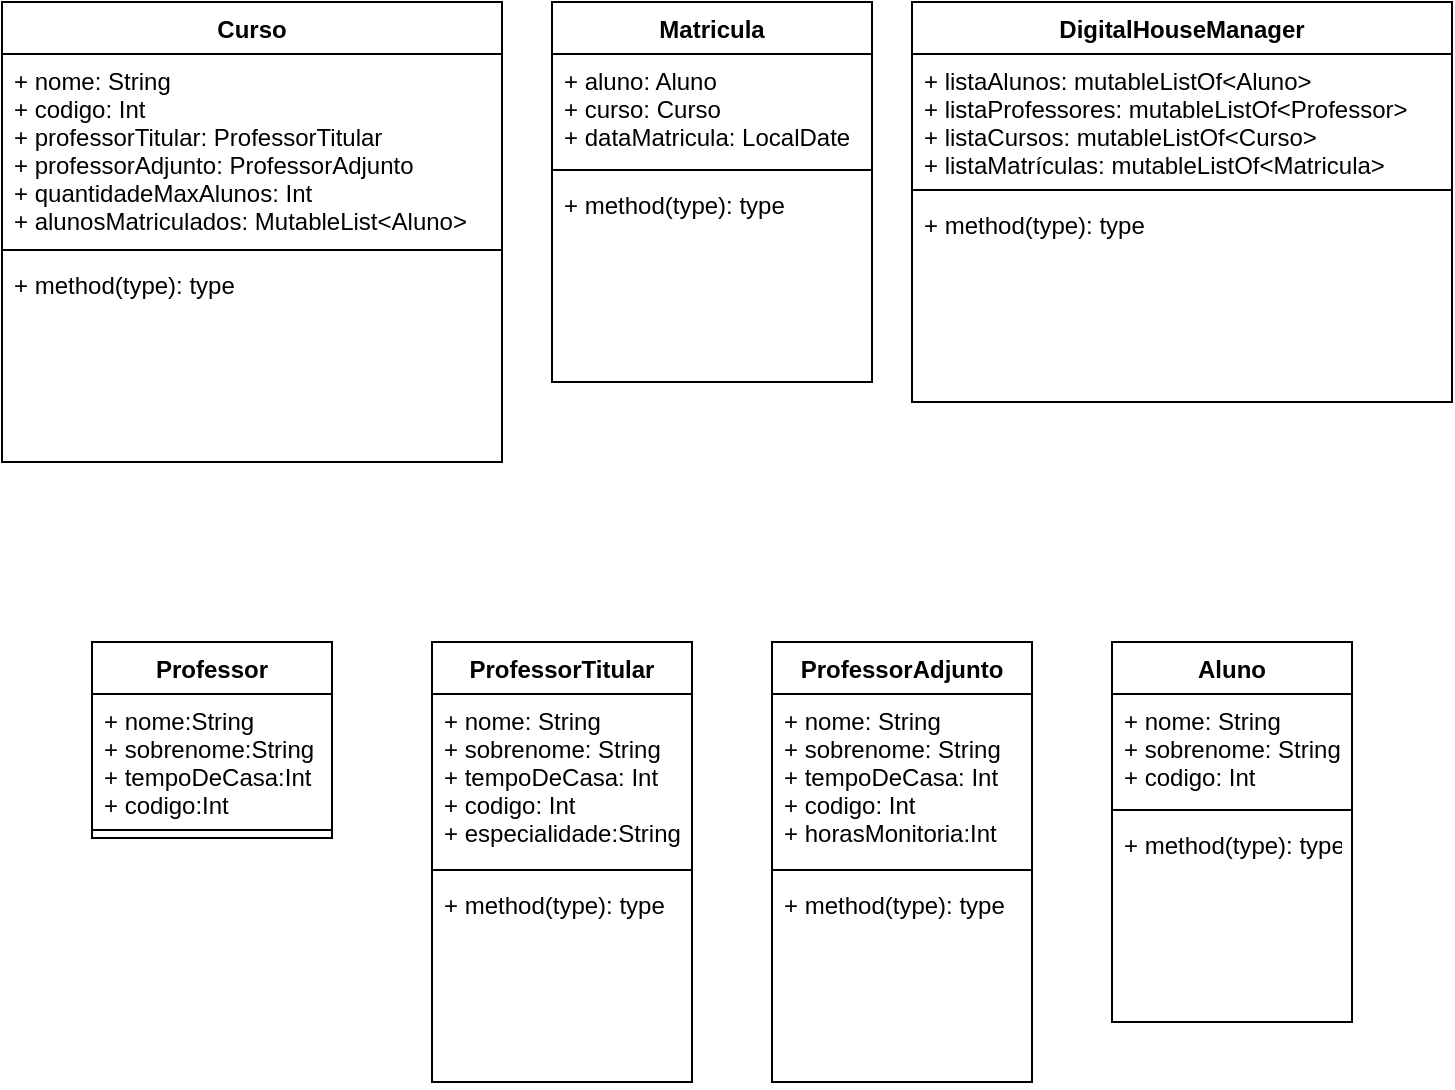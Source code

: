 <mxfile version="13.7.7" type="device"><diagram id="oCqoKBX4WBOetDC1TT0p" name="Page-1"><mxGraphModel dx="1182" dy="582" grid="1" gridSize="10" guides="1" tooltips="1" connect="1" arrows="1" fold="1" page="1" pageScale="1" pageWidth="827" pageHeight="1169" math="0" shadow="0"><root><mxCell id="0"/><mxCell id="1" parent="0"/><mxCell id="mv_1ZgMUMFs2QEhp986Q-17" value="Professor" style="swimlane;fontStyle=1;align=center;verticalAlign=top;childLayout=stackLayout;horizontal=1;startSize=26;horizontalStack=0;resizeParent=1;resizeParentMax=0;resizeLast=0;collapsible=1;marginBottom=0;" parent="1" vertex="1"><mxGeometry x="80" y="370" width="120" height="98" as="geometry"/></mxCell><mxCell id="mv_1ZgMUMFs2QEhp986Q-18" value="+ nome:String&#10;+ sobrenome:String&#10;+ tempoDeCasa:Int&#10;+ codigo:Int" style="text;strokeColor=none;fillColor=none;align=left;verticalAlign=top;spacingLeft=4;spacingRight=4;overflow=hidden;rotatable=0;points=[[0,0.5],[1,0.5]];portConstraint=eastwest;" parent="mv_1ZgMUMFs2QEhp986Q-17" vertex="1"><mxGeometry y="26" width="120" height="64" as="geometry"/></mxCell><mxCell id="mv_1ZgMUMFs2QEhp986Q-19" value="" style="line;strokeWidth=1;fillColor=none;align=left;verticalAlign=middle;spacingTop=-1;spacingLeft=3;spacingRight=3;rotatable=0;labelPosition=right;points=[];portConstraint=eastwest;" parent="mv_1ZgMUMFs2QEhp986Q-17" vertex="1"><mxGeometry y="90" width="120" height="8" as="geometry"/></mxCell><mxCell id="mv_1ZgMUMFs2QEhp986Q-21" value="ProfessorTitular" style="swimlane;fontStyle=1;align=center;verticalAlign=top;childLayout=stackLayout;horizontal=1;startSize=26;horizontalStack=0;resizeParent=1;resizeParentMax=0;resizeLast=0;collapsible=1;marginBottom=0;" parent="1" vertex="1"><mxGeometry x="250" y="370" width="130" height="220" as="geometry"/></mxCell><mxCell id="mv_1ZgMUMFs2QEhp986Q-22" value="+ nome: String&#10;+ sobrenome: String&#10;+ tempoDeCasa: Int&#10;+ codigo: Int&#10;+ especialidade:String" style="text;strokeColor=none;fillColor=none;align=left;verticalAlign=top;spacingLeft=4;spacingRight=4;overflow=hidden;rotatable=0;points=[[0,0.5],[1,0.5]];portConstraint=eastwest;" parent="mv_1ZgMUMFs2QEhp986Q-21" vertex="1"><mxGeometry y="26" width="130" height="84" as="geometry"/></mxCell><mxCell id="mv_1ZgMUMFs2QEhp986Q-23" value="" style="line;strokeWidth=1;fillColor=none;align=left;verticalAlign=middle;spacingTop=-1;spacingLeft=3;spacingRight=3;rotatable=0;labelPosition=right;points=[];portConstraint=eastwest;" parent="mv_1ZgMUMFs2QEhp986Q-21" vertex="1"><mxGeometry y="110" width="130" height="8" as="geometry"/></mxCell><mxCell id="mv_1ZgMUMFs2QEhp986Q-24" value="+ method(type): type" style="text;strokeColor=none;fillColor=none;align=left;verticalAlign=top;spacingLeft=4;spacingRight=4;overflow=hidden;rotatable=0;points=[[0,0.5],[1,0.5]];portConstraint=eastwest;" parent="mv_1ZgMUMFs2QEhp986Q-21" vertex="1"><mxGeometry y="118" width="130" height="102" as="geometry"/></mxCell><mxCell id="mv_1ZgMUMFs2QEhp986Q-25" value="ProfessorAdjunto" style="swimlane;fontStyle=1;align=center;verticalAlign=top;childLayout=stackLayout;horizontal=1;startSize=26;horizontalStack=0;resizeParent=1;resizeParentMax=0;resizeLast=0;collapsible=1;marginBottom=0;" parent="1" vertex="1"><mxGeometry x="420" y="370" width="130" height="220" as="geometry"/></mxCell><mxCell id="mv_1ZgMUMFs2QEhp986Q-26" value="+ nome: String&#10;+ sobrenome: String&#10;+ tempoDeCasa: Int&#10;+ codigo: Int&#10;+ horasMonitoria:Int" style="text;strokeColor=none;fillColor=none;align=left;verticalAlign=top;spacingLeft=4;spacingRight=4;overflow=hidden;rotatable=0;points=[[0,0.5],[1,0.5]];portConstraint=eastwest;" parent="mv_1ZgMUMFs2QEhp986Q-25" vertex="1"><mxGeometry y="26" width="130" height="84" as="geometry"/></mxCell><mxCell id="mv_1ZgMUMFs2QEhp986Q-27" value="" style="line;strokeWidth=1;fillColor=none;align=left;verticalAlign=middle;spacingTop=-1;spacingLeft=3;spacingRight=3;rotatable=0;labelPosition=right;points=[];portConstraint=eastwest;" parent="mv_1ZgMUMFs2QEhp986Q-25" vertex="1"><mxGeometry y="110" width="130" height="8" as="geometry"/></mxCell><mxCell id="mv_1ZgMUMFs2QEhp986Q-28" value="+ method(type): type" style="text;strokeColor=none;fillColor=none;align=left;verticalAlign=top;spacingLeft=4;spacingRight=4;overflow=hidden;rotatable=0;points=[[0,0.5],[1,0.5]];portConstraint=eastwest;" parent="mv_1ZgMUMFs2QEhp986Q-25" vertex="1"><mxGeometry y="118" width="130" height="102" as="geometry"/></mxCell><mxCell id="mv_1ZgMUMFs2QEhp986Q-1" value="Aluno" style="swimlane;fontStyle=1;align=center;verticalAlign=top;childLayout=stackLayout;horizontal=1;startSize=26;horizontalStack=0;resizeParent=1;resizeParentMax=0;resizeLast=0;collapsible=1;marginBottom=0;" parent="1" vertex="1"><mxGeometry x="590" y="370" width="120" height="190" as="geometry"/></mxCell><mxCell id="mv_1ZgMUMFs2QEhp986Q-2" value="+ nome: String&#10;+ sobrenome: String&#10;+ codigo: Int" style="text;strokeColor=none;fillColor=none;align=left;verticalAlign=top;spacingLeft=4;spacingRight=4;overflow=hidden;rotatable=0;points=[[0,0.5],[1,0.5]];portConstraint=eastwest;" parent="mv_1ZgMUMFs2QEhp986Q-1" vertex="1"><mxGeometry y="26" width="120" height="54" as="geometry"/></mxCell><mxCell id="mv_1ZgMUMFs2QEhp986Q-3" value="" style="line;strokeWidth=1;fillColor=none;align=left;verticalAlign=middle;spacingTop=-1;spacingLeft=3;spacingRight=3;rotatable=0;labelPosition=right;points=[];portConstraint=eastwest;" parent="mv_1ZgMUMFs2QEhp986Q-1" vertex="1"><mxGeometry y="80" width="120" height="8" as="geometry"/></mxCell><mxCell id="mv_1ZgMUMFs2QEhp986Q-4" value="+ method(type): type" style="text;strokeColor=none;fillColor=none;align=left;verticalAlign=top;spacingLeft=4;spacingRight=4;overflow=hidden;rotatable=0;points=[[0,0.5],[1,0.5]];portConstraint=eastwest;" parent="mv_1ZgMUMFs2QEhp986Q-1" vertex="1"><mxGeometry y="88" width="120" height="102" as="geometry"/></mxCell><mxCell id="mv_1ZgMUMFs2QEhp986Q-5" value="Curso" style="swimlane;fontStyle=1;align=center;verticalAlign=top;childLayout=stackLayout;horizontal=1;startSize=26;horizontalStack=0;resizeParent=1;resizeParentMax=0;resizeLast=0;collapsible=1;marginBottom=0;" parent="1" vertex="1"><mxGeometry x="35" y="50" width="250" height="230" as="geometry"/></mxCell><mxCell id="mv_1ZgMUMFs2QEhp986Q-6" value="+ nome: String&#10;+ codigo: Int&#10;+ professorTitular: ProfessorTitular&#10;+ professorAdjunto: ProfessorAdjunto&#10;+ quantidadeMaxAlunos: Int&#10;+ alunosMatriculados: MutableList&lt;Aluno&gt;" style="text;strokeColor=none;fillColor=none;align=left;verticalAlign=top;spacingLeft=4;spacingRight=4;overflow=hidden;rotatable=0;points=[[0,0.5],[1,0.5]];portConstraint=eastwest;" parent="mv_1ZgMUMFs2QEhp986Q-5" vertex="1"><mxGeometry y="26" width="250" height="94" as="geometry"/></mxCell><mxCell id="mv_1ZgMUMFs2QEhp986Q-7" value="" style="line;strokeWidth=1;fillColor=none;align=left;verticalAlign=middle;spacingTop=-1;spacingLeft=3;spacingRight=3;rotatable=0;labelPosition=right;points=[];portConstraint=eastwest;" parent="mv_1ZgMUMFs2QEhp986Q-5" vertex="1"><mxGeometry y="120" width="250" height="8" as="geometry"/></mxCell><mxCell id="mv_1ZgMUMFs2QEhp986Q-8" value="+ method(type): type" style="text;strokeColor=none;fillColor=none;align=left;verticalAlign=top;spacingLeft=4;spacingRight=4;overflow=hidden;rotatable=0;points=[[0,0.5],[1,0.5]];portConstraint=eastwest;" parent="mv_1ZgMUMFs2QEhp986Q-5" vertex="1"><mxGeometry y="128" width="250" height="102" as="geometry"/></mxCell><mxCell id="mv_1ZgMUMFs2QEhp986Q-9" value="Matricula" style="swimlane;fontStyle=1;align=center;verticalAlign=top;childLayout=stackLayout;horizontal=1;startSize=26;horizontalStack=0;resizeParent=1;resizeParentMax=0;resizeLast=0;collapsible=1;marginBottom=0;" parent="1" vertex="1"><mxGeometry x="310" y="50" width="160" height="190" as="geometry"/></mxCell><mxCell id="mv_1ZgMUMFs2QEhp986Q-10" value="+ aluno: Aluno&#10;+ curso: Curso&#10;+ dataMatricula: LocalDate" style="text;strokeColor=none;fillColor=none;align=left;verticalAlign=top;spacingLeft=4;spacingRight=4;overflow=hidden;rotatable=0;points=[[0,0.5],[1,0.5]];portConstraint=eastwest;" parent="mv_1ZgMUMFs2QEhp986Q-9" vertex="1"><mxGeometry y="26" width="160" height="54" as="geometry"/></mxCell><mxCell id="mv_1ZgMUMFs2QEhp986Q-11" value="" style="line;strokeWidth=1;fillColor=none;align=left;verticalAlign=middle;spacingTop=-1;spacingLeft=3;spacingRight=3;rotatable=0;labelPosition=right;points=[];portConstraint=eastwest;" parent="mv_1ZgMUMFs2QEhp986Q-9" vertex="1"><mxGeometry y="80" width="160" height="8" as="geometry"/></mxCell><mxCell id="mv_1ZgMUMFs2QEhp986Q-12" value="+ method(type): type" style="text;strokeColor=none;fillColor=none;align=left;verticalAlign=top;spacingLeft=4;spacingRight=4;overflow=hidden;rotatable=0;points=[[0,0.5],[1,0.5]];portConstraint=eastwest;" parent="mv_1ZgMUMFs2QEhp986Q-9" vertex="1"><mxGeometry y="88" width="160" height="102" as="geometry"/></mxCell><mxCell id="mv_1ZgMUMFs2QEhp986Q-13" value="DigitalHouseManager" style="swimlane;fontStyle=1;align=center;verticalAlign=top;childLayout=stackLayout;horizontal=1;startSize=26;horizontalStack=0;resizeParent=1;resizeParentMax=0;resizeLast=0;collapsible=1;marginBottom=0;" parent="1" vertex="1"><mxGeometry x="490" y="50" width="270" height="200" as="geometry"/></mxCell><mxCell id="mv_1ZgMUMFs2QEhp986Q-14" value="+ listaAlunos: mutableListOf&lt;Aluno&gt;&#10;+ listaProfessores: mutableListOf&lt;Professor&gt;&#10;+ listaCursos: mutableListOf&lt;Curso&gt;&#10;+ listaMatrículas: mutableListOf&lt;Matricula&gt;" style="text;strokeColor=none;fillColor=none;align=left;verticalAlign=top;spacingLeft=4;spacingRight=4;overflow=hidden;rotatable=0;points=[[0,0.5],[1,0.5]];portConstraint=eastwest;" parent="mv_1ZgMUMFs2QEhp986Q-13" vertex="1"><mxGeometry y="26" width="270" height="64" as="geometry"/></mxCell><mxCell id="mv_1ZgMUMFs2QEhp986Q-15" value="" style="line;strokeWidth=1;fillColor=none;align=left;verticalAlign=middle;spacingTop=-1;spacingLeft=3;spacingRight=3;rotatable=0;labelPosition=right;points=[];portConstraint=eastwest;" parent="mv_1ZgMUMFs2QEhp986Q-13" vertex="1"><mxGeometry y="90" width="270" height="8" as="geometry"/></mxCell><mxCell id="mv_1ZgMUMFs2QEhp986Q-16" value="+ method(type): type" style="text;strokeColor=none;fillColor=none;align=left;verticalAlign=top;spacingLeft=4;spacingRight=4;overflow=hidden;rotatable=0;points=[[0,0.5],[1,0.5]];portConstraint=eastwest;" parent="mv_1ZgMUMFs2QEhp986Q-13" vertex="1"><mxGeometry y="98" width="270" height="102" as="geometry"/></mxCell></root></mxGraphModel></diagram></mxfile>